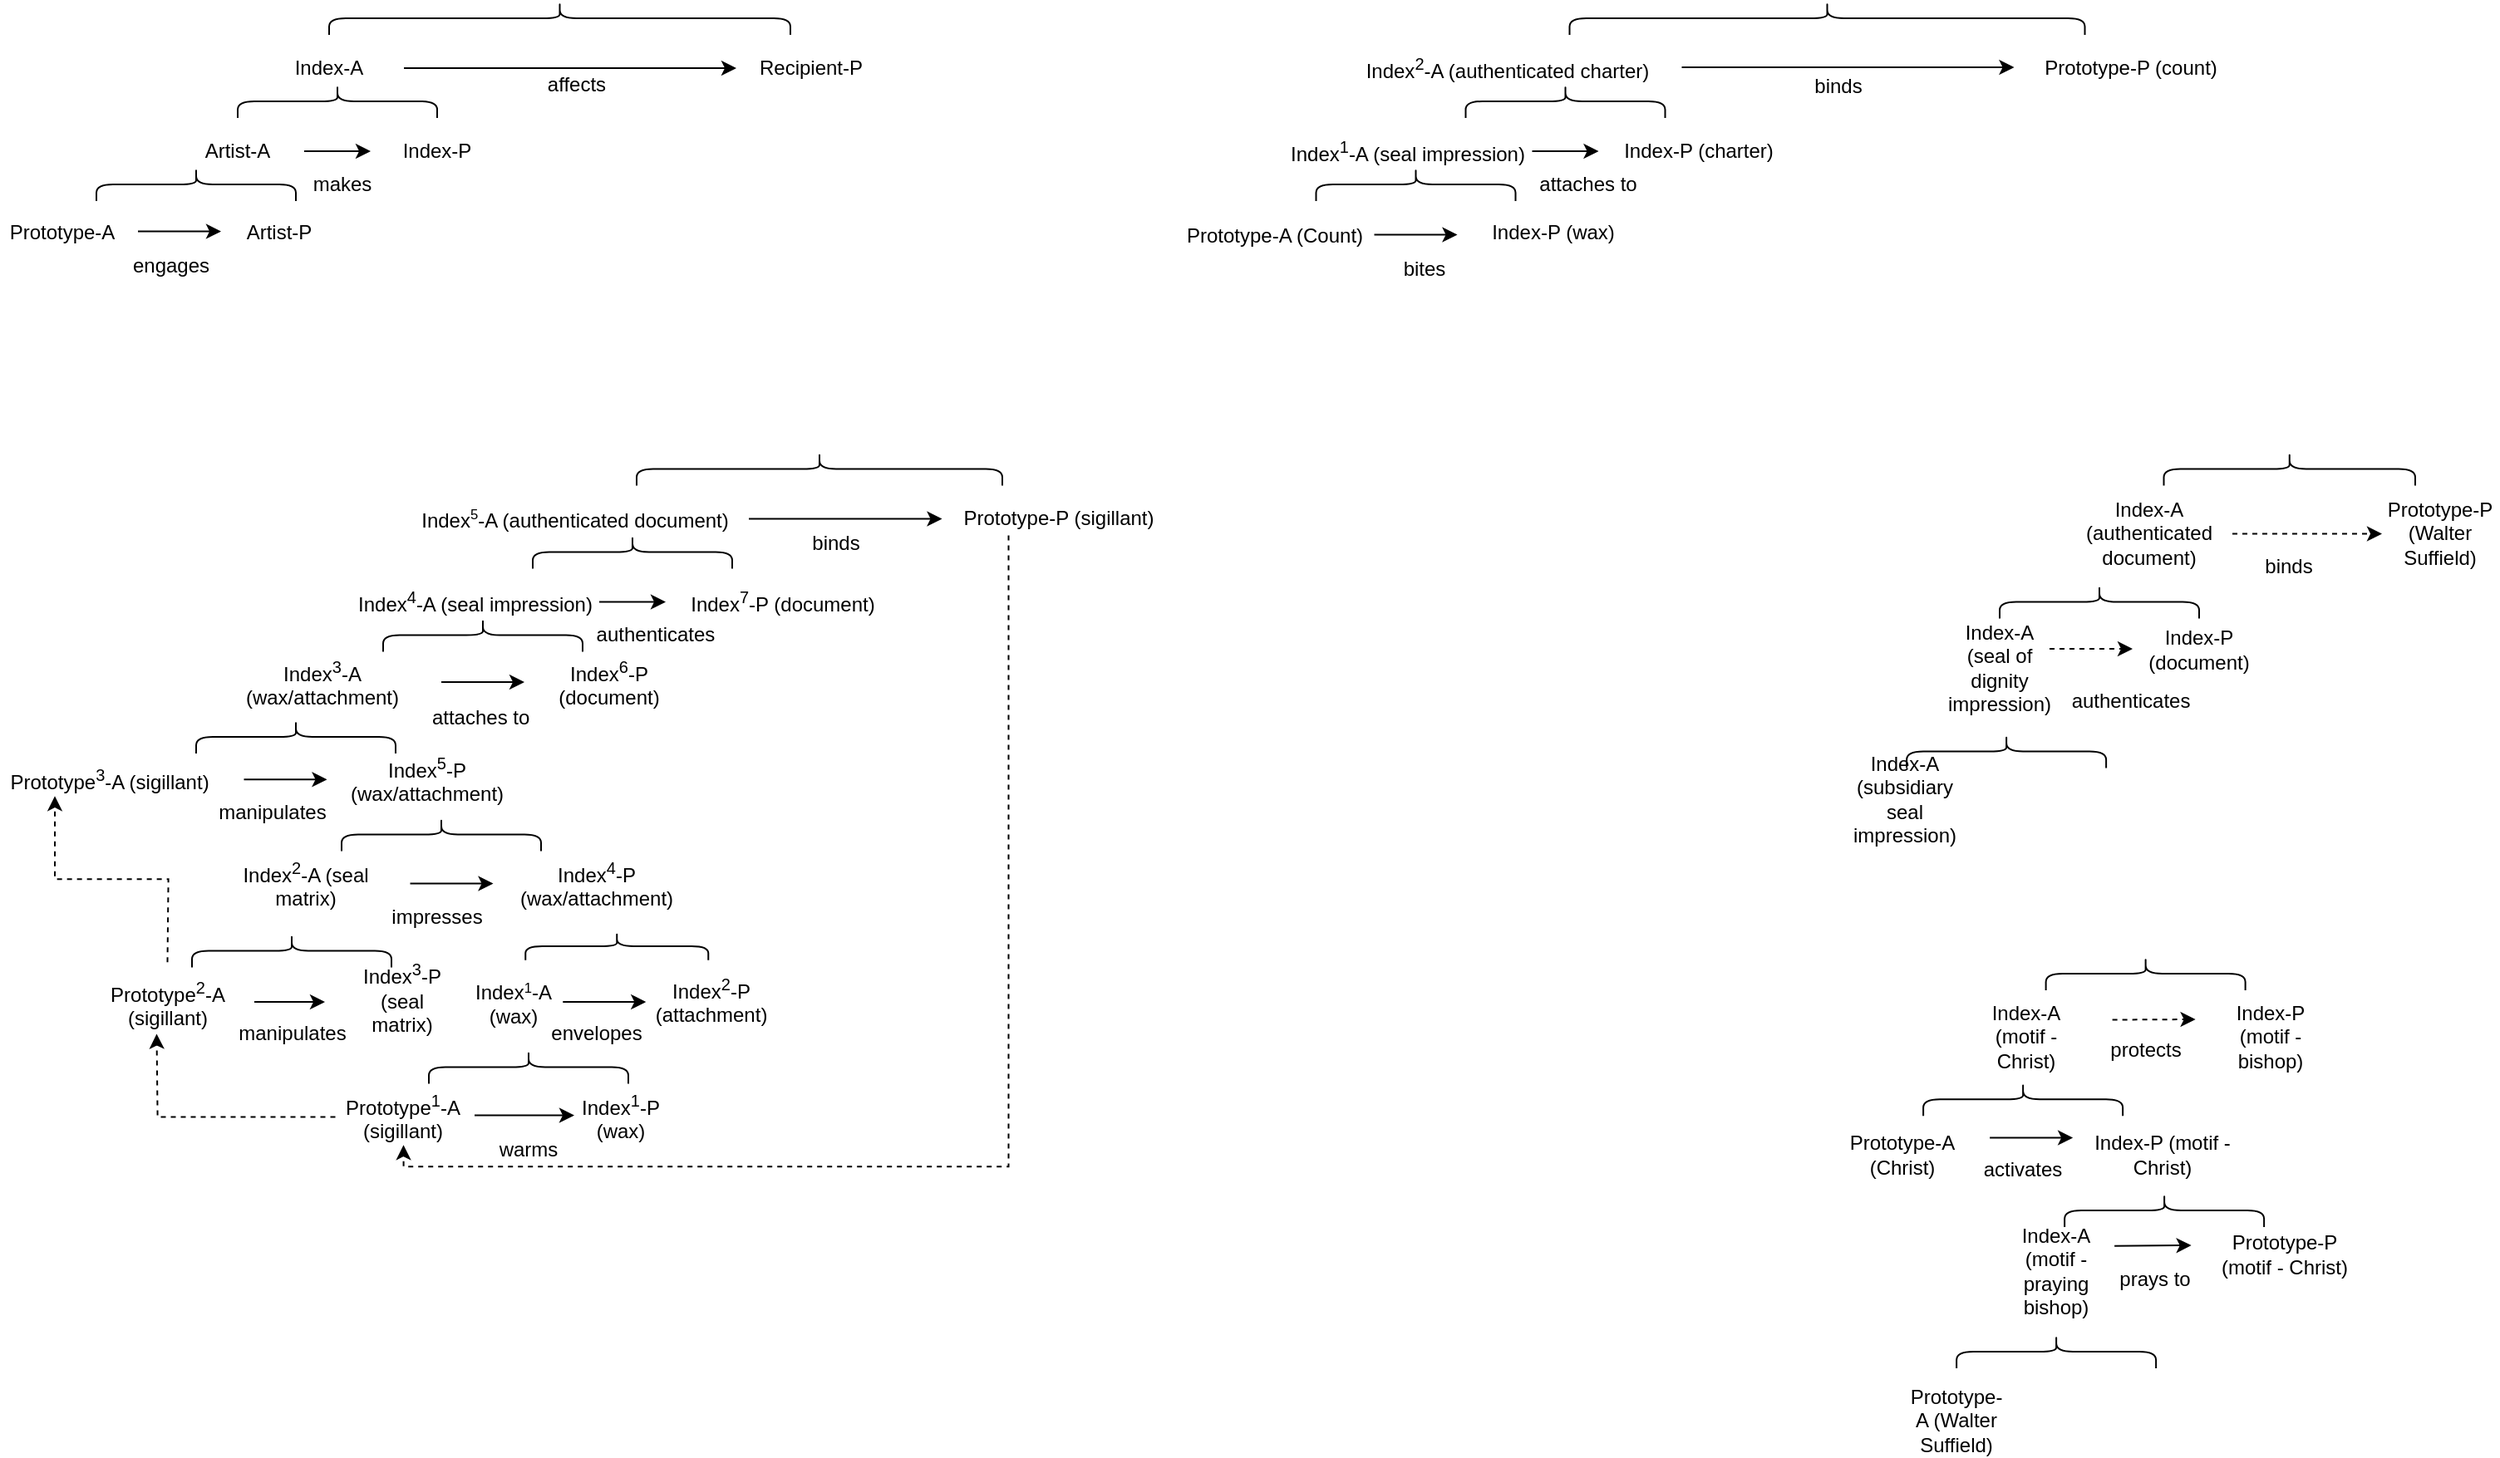 <mxfile version="14.1.1" type="github">
  <diagram id="dvHxiIB0Y7OkVScomW_D" name="Page-1">
    <mxGraphModel dx="946" dy="614" grid="1" gridSize="10" guides="1" tooltips="1" connect="1" arrows="1" fold="1" page="1" pageScale="1" pageWidth="1654" pageHeight="1169" math="0" shadow="0">
      <root>
        <mxCell id="0" />
        <mxCell id="1" parent="0" />
        <mxCell id="ZC2ZCOioa6piEP0aAPeQ-1" value="" style="shape=curlyBracket;whiteSpace=wrap;html=1;rounded=1;rotation=90;" vertex="1" parent="1">
          <mxGeometry x="373.75" y="-68.75" width="20" height="277.5" as="geometry" />
        </mxCell>
        <mxCell id="ZC2ZCOioa6piEP0aAPeQ-2" value="Index-A" style="text;html=1;strokeColor=none;fillColor=none;align=center;verticalAlign=middle;whiteSpace=wrap;rounded=0;" vertex="1" parent="1">
          <mxGeometry x="210" y="90" width="70" height="20" as="geometry" />
        </mxCell>
        <mxCell id="ZC2ZCOioa6piEP0aAPeQ-3" value="Recipient-P" style="text;html=1;strokeColor=none;fillColor=none;align=center;verticalAlign=middle;whiteSpace=wrap;rounded=0;" vertex="1" parent="1">
          <mxGeometry x="490" y="90" width="90" height="20" as="geometry" />
        </mxCell>
        <mxCell id="ZC2ZCOioa6piEP0aAPeQ-4" value="" style="shape=curlyBracket;whiteSpace=wrap;html=1;rounded=1;rotation=90;" vertex="1" parent="1">
          <mxGeometry x="240" y="60" width="20" height="120" as="geometry" />
        </mxCell>
        <mxCell id="ZC2ZCOioa6piEP0aAPeQ-5" value="Artist-A" style="text;html=1;strokeColor=none;fillColor=none;align=center;verticalAlign=middle;whiteSpace=wrap;rounded=0;" vertex="1" parent="1">
          <mxGeometry x="155" y="140" width="70" height="20" as="geometry" />
        </mxCell>
        <mxCell id="ZC2ZCOioa6piEP0aAPeQ-6" value="Index-P" style="text;html=1;strokeColor=none;fillColor=none;align=center;verticalAlign=middle;whiteSpace=wrap;rounded=0;" vertex="1" parent="1">
          <mxGeometry x="280" y="140" width="60" height="20" as="geometry" />
        </mxCell>
        <mxCell id="ZC2ZCOioa6piEP0aAPeQ-7" value="" style="shape=curlyBracket;whiteSpace=wrap;html=1;rounded=1;rotation=90;" vertex="1" parent="1">
          <mxGeometry x="155" y="110" width="20" height="120" as="geometry" />
        </mxCell>
        <mxCell id="ZC2ZCOioa6piEP0aAPeQ-8" value="Prototype-A" style="text;html=1;strokeColor=none;fillColor=none;align=center;verticalAlign=middle;whiteSpace=wrap;rounded=0;" vertex="1" parent="1">
          <mxGeometry x="47.5" y="188.75" width="72.5" height="20" as="geometry" />
        </mxCell>
        <mxCell id="ZC2ZCOioa6piEP0aAPeQ-9" value="Artist-P" style="text;html=1;strokeColor=none;fillColor=none;align=center;verticalAlign=middle;whiteSpace=wrap;rounded=0;" vertex="1" parent="1">
          <mxGeometry x="190" y="188.75" width="50" height="20" as="geometry" />
        </mxCell>
        <mxCell id="ZC2ZCOioa6piEP0aAPeQ-12" value="" style="endArrow=classic;html=1;" edge="1" parent="1">
          <mxGeometry width="50" height="50" relative="1" as="geometry">
            <mxPoint x="230" y="150" as="sourcePoint" />
            <mxPoint x="270" y="150" as="targetPoint" />
          </mxGeometry>
        </mxCell>
        <mxCell id="ZC2ZCOioa6piEP0aAPeQ-13" value="" style="endArrow=classic;html=1;" edge="1" parent="1">
          <mxGeometry width="50" height="50" relative="1" as="geometry">
            <mxPoint x="130" y="198.25" as="sourcePoint" />
            <mxPoint x="180" y="198.25" as="targetPoint" />
            <Array as="points">
              <mxPoint x="140" y="198.25" />
            </Array>
          </mxGeometry>
        </mxCell>
        <mxCell id="ZC2ZCOioa6piEP0aAPeQ-14" value="" style="endArrow=classic;html=1;" edge="1" parent="1">
          <mxGeometry width="50" height="50" relative="1" as="geometry">
            <mxPoint x="290" y="100" as="sourcePoint" />
            <mxPoint x="490" y="100" as="targetPoint" />
          </mxGeometry>
        </mxCell>
        <mxCell id="ZC2ZCOioa6piEP0aAPeQ-45" value="" style="shape=curlyBracket;whiteSpace=wrap;html=1;rounded=1;rotation=90;" vertex="1" parent="1">
          <mxGeometry x="1136.25" y="-85" width="20" height="310" as="geometry" />
        </mxCell>
        <mxCell id="ZC2ZCOioa6piEP0aAPeQ-46" value="Index&lt;sup&gt;2&lt;/sup&gt;-A (authenticated charter)" style="text;html=1;strokeColor=none;fillColor=none;align=center;verticalAlign=middle;whiteSpace=wrap;rounded=0;" vertex="1" parent="1">
          <mxGeometry x="858.75" y="90" width="190" height="20" as="geometry" />
        </mxCell>
        <mxCell id="ZC2ZCOioa6piEP0aAPeQ-47" value="Prototype-P (count)" style="text;html=1;strokeColor=none;fillColor=none;align=center;verticalAlign=middle;whiteSpace=wrap;rounded=0;" vertex="1" parent="1">
          <mxGeometry x="1258.75" y="90" width="140" height="20" as="geometry" />
        </mxCell>
        <mxCell id="ZC2ZCOioa6piEP0aAPeQ-48" value="" style="shape=curlyBracket;whiteSpace=wrap;html=1;rounded=1;rotation=90;" vertex="1" parent="1">
          <mxGeometry x="978.75" y="60" width="20" height="120" as="geometry" />
        </mxCell>
        <mxCell id="ZC2ZCOioa6piEP0aAPeQ-49" value="Index-P (charter)" style="text;html=1;strokeColor=none;fillColor=none;align=center;verticalAlign=middle;whiteSpace=wrap;rounded=0;" vertex="1" parent="1">
          <mxGeometry x="1018.75" y="140" width="100" height="20" as="geometry" />
        </mxCell>
        <mxCell id="ZC2ZCOioa6piEP0aAPeQ-50" value="" style="shape=curlyBracket;whiteSpace=wrap;html=1;rounded=1;rotation=90;" vertex="1" parent="1">
          <mxGeometry x="888.75" y="110" width="20" height="120" as="geometry" />
        </mxCell>
        <mxCell id="ZC2ZCOioa6piEP0aAPeQ-51" value="Index-P (wax)" style="text;html=1;strokeColor=none;fillColor=none;align=center;verticalAlign=middle;whiteSpace=wrap;rounded=0;" vertex="1" parent="1">
          <mxGeometry x="933.75" y="188.75" width="95" height="20" as="geometry" />
        </mxCell>
        <mxCell id="ZC2ZCOioa6piEP0aAPeQ-53" value="" style="endArrow=classic;html=1;" edge="1" parent="1">
          <mxGeometry width="50" height="50" relative="1" as="geometry">
            <mxPoint x="968.75" y="150" as="sourcePoint" />
            <mxPoint x="1008.75" y="150" as="targetPoint" />
          </mxGeometry>
        </mxCell>
        <mxCell id="ZC2ZCOioa6piEP0aAPeQ-54" value="" style="endArrow=classic;html=1;" edge="1" parent="1">
          <mxGeometry width="50" height="50" relative="1" as="geometry">
            <mxPoint x="873.75" y="200.25" as="sourcePoint" />
            <mxPoint x="923.75" y="200.25" as="targetPoint" />
            <Array as="points">
              <mxPoint x="883.75" y="200.25" />
            </Array>
          </mxGeometry>
        </mxCell>
        <mxCell id="ZC2ZCOioa6piEP0aAPeQ-55" value="" style="endArrow=classic;html=1;" edge="1" parent="1">
          <mxGeometry width="50" height="50" relative="1" as="geometry">
            <mxPoint x="1058.75" y="99.5" as="sourcePoint" />
            <mxPoint x="1258.75" y="99.5" as="targetPoint" />
          </mxGeometry>
        </mxCell>
        <mxCell id="ZC2ZCOioa6piEP0aAPeQ-56" value="binds" style="text;html=1;strokeColor=none;fillColor=none;align=center;verticalAlign=middle;whiteSpace=wrap;rounded=0;" vertex="1" parent="1">
          <mxGeometry x="1132.5" y="101.25" width="40" height="20" as="geometry" />
        </mxCell>
        <mxCell id="ZC2ZCOioa6piEP0aAPeQ-57" value="Index&lt;sup&gt;1&lt;/sup&gt;-A (seal impression)" style="text;html=1;strokeColor=none;fillColor=none;align=center;verticalAlign=middle;whiteSpace=wrap;rounded=0;" vertex="1" parent="1">
          <mxGeometry x="818.75" y="140" width="150" height="20" as="geometry" />
        </mxCell>
        <mxCell id="ZC2ZCOioa6piEP0aAPeQ-58" value="Prototype-A (Count)" style="text;html=1;strokeColor=none;fillColor=none;align=center;verticalAlign=middle;whiteSpace=wrap;rounded=0;" vertex="1" parent="1">
          <mxGeometry x="758.75" y="191.25" width="110" height="20" as="geometry" />
        </mxCell>
        <mxCell id="ZC2ZCOioa6piEP0aAPeQ-60" value="attaches to" style="text;html=1;strokeColor=none;fillColor=none;align=center;verticalAlign=middle;whiteSpace=wrap;rounded=0;" vertex="1" parent="1">
          <mxGeometry x="963.75" y="160" width="76.5" height="20" as="geometry" />
        </mxCell>
        <mxCell id="ZC2ZCOioa6piEP0aAPeQ-61" value="bites" style="text;html=1;strokeColor=none;fillColor=none;align=center;verticalAlign=middle;whiteSpace=wrap;rounded=0;" vertex="1" parent="1">
          <mxGeometry x="883.75" y="211.25" width="40" height="20" as="geometry" />
        </mxCell>
        <mxCell id="ZC2ZCOioa6piEP0aAPeQ-63" value="engages" style="text;html=1;strokeColor=none;fillColor=none;align=center;verticalAlign=middle;whiteSpace=wrap;rounded=0;" vertex="1" parent="1">
          <mxGeometry x="130" y="208.75" width="40" height="20" as="geometry" />
        </mxCell>
        <mxCell id="ZC2ZCOioa6piEP0aAPeQ-64" value="makes" style="text;html=1;strokeColor=none;fillColor=none;align=center;verticalAlign=middle;whiteSpace=wrap;rounded=0;" vertex="1" parent="1">
          <mxGeometry x="232.5" y="160" width="40" height="20" as="geometry" />
        </mxCell>
        <mxCell id="ZC2ZCOioa6piEP0aAPeQ-66" value="affects" style="text;html=1;strokeColor=none;fillColor=none;align=center;verticalAlign=middle;whiteSpace=wrap;rounded=0;" vertex="1" parent="1">
          <mxGeometry x="373.75" y="100" width="40" height="20" as="geometry" />
        </mxCell>
        <mxCell id="ZC2ZCOioa6piEP0aAPeQ-67" value="" style="shape=curlyBracket;whiteSpace=wrap;html=1;rounded=1;rotation=90;" vertex="1" parent="1">
          <mxGeometry x="530" y="231.25" width="20" height="220" as="geometry" />
        </mxCell>
        <mxCell id="ZC2ZCOioa6piEP0aAPeQ-68" value="Index&lt;span style=&quot;font-size: 10px&quot;&gt;&lt;sup&gt;5&lt;/sup&gt;&lt;/span&gt;-A (authenticated document)" style="text;html=1;strokeColor=none;fillColor=none;align=center;verticalAlign=middle;whiteSpace=wrap;rounded=0;" vertex="1" parent="1">
          <mxGeometry x="297.5" y="361.25" width="190" height="20" as="geometry" />
        </mxCell>
        <mxCell id="ZC2ZCOioa6piEP0aAPeQ-146" style="edgeStyle=orthogonalEdgeStyle;rounded=0;orthogonalLoop=1;jettySize=auto;html=1;dashed=1;" edge="1" parent="1" source="ZC2ZCOioa6piEP0aAPeQ-69">
          <mxGeometry relative="1" as="geometry">
            <mxPoint x="289.75" y="748.12" as="targetPoint" />
            <Array as="points">
              <mxPoint x="653.75" y="761.12" />
              <mxPoint x="289.75" y="761.12" />
            </Array>
          </mxGeometry>
        </mxCell>
        <mxCell id="ZC2ZCOioa6piEP0aAPeQ-69" value="Prototype-P (sigillant)" style="text;html=1;strokeColor=none;fillColor=none;align=center;verticalAlign=middle;whiteSpace=wrap;rounded=0;" vertex="1" parent="1">
          <mxGeometry x="613.75" y="361.25" width="140" height="20" as="geometry" />
        </mxCell>
        <mxCell id="ZC2ZCOioa6piEP0aAPeQ-70" value="" style="shape=curlyBracket;whiteSpace=wrap;html=1;rounded=1;rotation=90;" vertex="1" parent="1">
          <mxGeometry x="417.5" y="331.25" width="20" height="120" as="geometry" />
        </mxCell>
        <mxCell id="ZC2ZCOioa6piEP0aAPeQ-71" value="Index&lt;sup&gt;7&lt;/sup&gt;-P (document)" style="text;html=1;strokeColor=none;fillColor=none;align=center;verticalAlign=middle;whiteSpace=wrap;rounded=0;" vertex="1" parent="1">
          <mxGeometry x="457.5" y="411.25" width="120" height="20" as="geometry" />
        </mxCell>
        <mxCell id="ZC2ZCOioa6piEP0aAPeQ-72" value="" style="shape=curlyBracket;whiteSpace=wrap;html=1;rounded=1;rotation=90;" vertex="1" parent="1">
          <mxGeometry x="327.5" y="381.25" width="20" height="120" as="geometry" />
        </mxCell>
        <mxCell id="ZC2ZCOioa6piEP0aAPeQ-73" value="Index&lt;sup&gt;6&lt;/sup&gt;-P (document)" style="text;html=1;strokeColor=none;fillColor=none;align=center;verticalAlign=middle;whiteSpace=wrap;rounded=0;" vertex="1" parent="1">
          <mxGeometry x="372.5" y="460" width="81.25" height="20" as="geometry" />
        </mxCell>
        <mxCell id="ZC2ZCOioa6piEP0aAPeQ-74" value="" style="endArrow=classic;html=1;" edge="1" parent="1">
          <mxGeometry width="50" height="50" relative="1" as="geometry">
            <mxPoint x="407.5" y="421.25" as="sourcePoint" />
            <mxPoint x="447.5" y="421.25" as="targetPoint" />
          </mxGeometry>
        </mxCell>
        <mxCell id="ZC2ZCOioa6piEP0aAPeQ-75" value="" style="endArrow=classic;html=1;" edge="1" parent="1">
          <mxGeometry width="50" height="50" relative="1" as="geometry">
            <mxPoint x="312.5" y="469.5" as="sourcePoint" />
            <mxPoint x="362.5" y="469.5" as="targetPoint" />
            <Array as="points">
              <mxPoint x="322.5" y="469.5" />
            </Array>
          </mxGeometry>
        </mxCell>
        <mxCell id="ZC2ZCOioa6piEP0aAPeQ-76" value="" style="endArrow=classic;html=1;" edge="1" parent="1">
          <mxGeometry width="50" height="50" relative="1" as="geometry">
            <mxPoint x="497.5" y="371.25" as="sourcePoint" />
            <mxPoint x="613.75" y="371.25" as="targetPoint" />
          </mxGeometry>
        </mxCell>
        <mxCell id="ZC2ZCOioa6piEP0aAPeQ-77" value="binds" style="text;html=1;strokeColor=none;fillColor=none;align=center;verticalAlign=middle;whiteSpace=wrap;rounded=0;" vertex="1" parent="1">
          <mxGeometry x="530" y="376.25" width="40" height="20" as="geometry" />
        </mxCell>
        <mxCell id="ZC2ZCOioa6piEP0aAPeQ-78" value="Index&lt;sup&gt;4&lt;/sup&gt;-A (seal impression)" style="text;html=1;strokeColor=none;fillColor=none;align=center;verticalAlign=middle;whiteSpace=wrap;rounded=0;" vertex="1" parent="1">
          <mxGeometry x="257.5" y="411.25" width="150" height="20" as="geometry" />
        </mxCell>
        <mxCell id="ZC2ZCOioa6piEP0aAPeQ-79" value="Index&lt;sup&gt;3&lt;/sup&gt;-A (wax/attachment)" style="text;html=1;strokeColor=none;fillColor=none;align=center;verticalAlign=middle;whiteSpace=wrap;rounded=0;" vertex="1" parent="1">
          <mxGeometry x="173.75" y="460" width="133.75" height="20" as="geometry" />
        </mxCell>
        <mxCell id="ZC2ZCOioa6piEP0aAPeQ-80" value="authenticates" style="text;html=1;strokeColor=none;fillColor=none;align=center;verticalAlign=middle;whiteSpace=wrap;rounded=0;" vertex="1" parent="1">
          <mxGeometry x="402.5" y="431.25" width="76.5" height="20" as="geometry" />
        </mxCell>
        <mxCell id="ZC2ZCOioa6piEP0aAPeQ-81" value="attaches to&amp;nbsp;" style="text;html=1;strokeColor=none;fillColor=none;align=center;verticalAlign=middle;whiteSpace=wrap;rounded=0;" vertex="1" parent="1">
          <mxGeometry x="302.5" y="481.25" width="70" height="20" as="geometry" />
        </mxCell>
        <mxCell id="ZC2ZCOioa6piEP0aAPeQ-84" value="" style="shape=curlyBracket;whiteSpace=wrap;html=1;rounded=1;rotation=90;" vertex="1" parent="1">
          <mxGeometry x="212.5" y="571.25" width="20" height="120" as="geometry" />
        </mxCell>
        <mxCell id="ZC2ZCOioa6piEP0aAPeQ-86" value="" style="shape=curlyBracket;whiteSpace=wrap;html=1;rounded=1;rotation=90;" vertex="1" parent="1">
          <mxGeometry x="409.69" y="573.44" width="16.88" height="110" as="geometry" />
        </mxCell>
        <mxCell id="ZC2ZCOioa6piEP0aAPeQ-91" style="edgeStyle=orthogonalEdgeStyle;rounded=0;orthogonalLoop=1;jettySize=auto;html=1;exitX=0.5;exitY=1;exitDx=0;exitDy=0;" edge="1" parent="1">
          <mxGeometry relative="1" as="geometry">
            <mxPoint x="230" y="635" as="sourcePoint" />
            <mxPoint x="230" y="635" as="targetPoint" />
          </mxGeometry>
        </mxCell>
        <mxCell id="ZC2ZCOioa6piEP0aAPeQ-92" value="Index&lt;sup&gt;2&lt;/sup&gt;-P (attachment)" style="text;html=1;strokeColor=none;fillColor=none;align=center;verticalAlign=middle;whiteSpace=wrap;rounded=0;" vertex="1" parent="1">
          <mxGeometry x="445" y="651.25" width="60" height="20" as="geometry" />
        </mxCell>
        <mxCell id="ZC2ZCOioa6piEP0aAPeQ-93" value="Index&lt;span style=&quot;font-size: 10px&quot;&gt;&lt;sup&gt;1&lt;/sup&gt;&lt;/span&gt;-A (wax)" style="text;html=1;strokeColor=none;fillColor=none;align=center;verticalAlign=middle;whiteSpace=wrap;rounded=0;" vertex="1" parent="1">
          <mxGeometry x="325.63" y="652.5" width="60" height="20" as="geometry" />
        </mxCell>
        <mxCell id="ZC2ZCOioa6piEP0aAPeQ-94" value="" style="endArrow=classic;html=1;" edge="1" parent="1">
          <mxGeometry width="50" height="50" relative="1" as="geometry">
            <mxPoint x="385.63" y="662" as="sourcePoint" />
            <mxPoint x="435.63" y="662" as="targetPoint" />
          </mxGeometry>
        </mxCell>
        <mxCell id="ZC2ZCOioa6piEP0aAPeQ-96" value="envelopes" style="text;html=1;strokeColor=none;fillColor=none;align=center;verticalAlign=middle;whiteSpace=wrap;rounded=0;" vertex="1" parent="1">
          <mxGeometry x="385.63" y="671.25" width="40" height="20" as="geometry" />
        </mxCell>
        <mxCell id="ZC2ZCOioa6piEP0aAPeQ-145" style="edgeStyle=orthogonalEdgeStyle;rounded=0;orthogonalLoop=1;jettySize=auto;html=1;entryX=0.25;entryY=1;entryDx=0;entryDy=0;dashed=1;" edge="1" parent="1" target="ZC2ZCOioa6piEP0aAPeQ-135">
          <mxGeometry relative="1" as="geometry">
            <mxPoint x="147.75" y="638.12" as="sourcePoint" />
          </mxGeometry>
        </mxCell>
        <mxCell id="ZC2ZCOioa6piEP0aAPeQ-97" value="Prototype&lt;sup&gt;2&lt;/sup&gt;-A (sigillant)" style="text;html=1;strokeColor=none;fillColor=none;align=center;verticalAlign=middle;whiteSpace=wrap;rounded=0;" vertex="1" parent="1">
          <mxGeometry x="103.75" y="652.5" width="87.5" height="20" as="geometry" />
        </mxCell>
        <mxCell id="ZC2ZCOioa6piEP0aAPeQ-98" value="Index&lt;sup&gt;3&lt;/sup&gt;-P (seal matrix)" style="text;html=1;strokeColor=none;fillColor=none;align=center;verticalAlign=middle;whiteSpace=wrap;rounded=0;" vertex="1" parent="1">
          <mxGeometry x="256.25" y="648.12" width="66.25" height="24.38" as="geometry" />
        </mxCell>
        <mxCell id="ZC2ZCOioa6piEP0aAPeQ-99" value="" style="endArrow=classic;html=1;" edge="1" parent="1">
          <mxGeometry width="50" height="50" relative="1" as="geometry">
            <mxPoint x="200" y="662" as="sourcePoint" />
            <mxPoint x="242.5" y="662" as="targetPoint" />
          </mxGeometry>
        </mxCell>
        <mxCell id="ZC2ZCOioa6piEP0aAPeQ-100" value="manipulates" style="text;html=1;strokeColor=none;fillColor=none;align=center;verticalAlign=middle;whiteSpace=wrap;rounded=0;" vertex="1" parent="1">
          <mxGeometry x="202.5" y="671.25" width="40" height="20" as="geometry" />
        </mxCell>
        <mxCell id="ZC2ZCOioa6piEP0aAPeQ-106" value="" style="shape=curlyBracket;whiteSpace=wrap;html=1;rounded=1;rotation=90;" vertex="1" parent="1">
          <mxGeometry x="215" y="442.5" width="20" height="120" as="geometry" />
        </mxCell>
        <mxCell id="ZC2ZCOioa6piEP0aAPeQ-107" value="Index&lt;sup&gt;2&lt;/sup&gt;-A (seal matrix)" style="text;html=1;strokeColor=none;fillColor=none;align=center;verticalAlign=middle;whiteSpace=wrap;rounded=0;" vertex="1" parent="1">
          <mxGeometry x="191.25" y="581.25" width="80" height="20" as="geometry" />
        </mxCell>
        <mxCell id="ZC2ZCOioa6piEP0aAPeQ-109" value="" style="endArrow=classic;html=1;" edge="1" parent="1">
          <mxGeometry width="50" height="50" relative="1" as="geometry">
            <mxPoint x="293.75" y="590.75" as="sourcePoint" />
            <mxPoint x="343.75" y="590.75" as="targetPoint" />
          </mxGeometry>
        </mxCell>
        <mxCell id="ZC2ZCOioa6piEP0aAPeQ-110" value="impresses" style="text;html=1;strokeColor=none;fillColor=none;align=center;verticalAlign=middle;whiteSpace=wrap;rounded=0;" vertex="1" parent="1">
          <mxGeometry x="290" y="601.25" width="40" height="20" as="geometry" />
        </mxCell>
        <mxCell id="ZC2ZCOioa6piEP0aAPeQ-113" value="" style="shape=curlyBracket;whiteSpace=wrap;html=1;rounded=1;rotation=90;" vertex="1" parent="1">
          <mxGeometry x="355" y="641.25" width="20" height="120" as="geometry" />
        </mxCell>
        <mxCell id="ZC2ZCOioa6piEP0aAPeQ-132" style="edgeStyle=orthogonalEdgeStyle;rounded=0;orthogonalLoop=1;jettySize=auto;html=1;dashed=1;" edge="1" parent="1" source="ZC2ZCOioa6piEP0aAPeQ-126">
          <mxGeometry relative="1" as="geometry">
            <mxPoint x="141.25" y="681.25" as="targetPoint" />
          </mxGeometry>
        </mxCell>
        <mxCell id="ZC2ZCOioa6piEP0aAPeQ-126" value="Prototype&lt;sup&gt;1&lt;/sup&gt;-A (sigillant)" style="text;html=1;strokeColor=none;fillColor=none;align=center;verticalAlign=middle;whiteSpace=wrap;rounded=0;" vertex="1" parent="1">
          <mxGeometry x="248.75" y="721.25" width="81.25" height="20" as="geometry" />
        </mxCell>
        <mxCell id="ZC2ZCOioa6piEP0aAPeQ-127" value="" style="endArrow=classic;html=1;" edge="1" parent="1">
          <mxGeometry width="50" height="50" relative="1" as="geometry">
            <mxPoint x="332.5" y="730.25" as="sourcePoint" />
            <mxPoint x="392.5" y="730.25" as="targetPoint" />
          </mxGeometry>
        </mxCell>
        <mxCell id="ZC2ZCOioa6piEP0aAPeQ-128" value="warms" style="text;html=1;strokeColor=none;fillColor=none;align=center;verticalAlign=middle;whiteSpace=wrap;rounded=0;" vertex="1" parent="1">
          <mxGeometry x="345" y="741.25" width="40" height="20" as="geometry" />
        </mxCell>
        <mxCell id="ZC2ZCOioa6piEP0aAPeQ-133" value="Index&lt;sup&gt;1&lt;/sup&gt;-P (wax)" style="text;html=1;strokeColor=none;fillColor=none;align=center;verticalAlign=middle;whiteSpace=wrap;rounded=0;" vertex="1" parent="1">
          <mxGeometry x="395.63" y="721.25" width="49.37" height="20" as="geometry" />
        </mxCell>
        <mxCell id="ZC2ZCOioa6piEP0aAPeQ-134" value="" style="shape=curlyBracket;whiteSpace=wrap;html=1;rounded=1;rotation=90;" vertex="1" parent="1">
          <mxGeometry x="302.5" y="501.25" width="20" height="120" as="geometry" />
        </mxCell>
        <mxCell id="ZC2ZCOioa6piEP0aAPeQ-135" value="Prototype&lt;sup&gt;3&lt;/sup&gt;-A (sigillant)" style="text;html=1;strokeColor=none;fillColor=none;align=center;verticalAlign=middle;whiteSpace=wrap;rounded=0;" vertex="1" parent="1">
          <mxGeometry x="47.5" y="518.12" width="130" height="20" as="geometry" />
        </mxCell>
        <mxCell id="ZC2ZCOioa6piEP0aAPeQ-137" value="" style="endArrow=classic;html=1;" edge="1" parent="1">
          <mxGeometry width="50" height="50" relative="1" as="geometry">
            <mxPoint x="193.75" y="528.12" as="sourcePoint" />
            <mxPoint x="243.75" y="528.12" as="targetPoint" />
          </mxGeometry>
        </mxCell>
        <mxCell id="ZC2ZCOioa6piEP0aAPeQ-138" value="Index&lt;sup&gt;5&lt;/sup&gt;-P (wax/attachment)" style="text;html=1;strokeColor=none;fillColor=none;align=center;verticalAlign=middle;whiteSpace=wrap;rounded=0;" vertex="1" parent="1">
          <mxGeometry x="271.25" y="518.12" width="66.25" height="20" as="geometry" />
        </mxCell>
        <mxCell id="ZC2ZCOioa6piEP0aAPeQ-139" value="manipulates" style="text;html=1;strokeColor=none;fillColor=none;align=center;verticalAlign=middle;whiteSpace=wrap;rounded=0;" vertex="1" parent="1">
          <mxGeometry x="191.25" y="538.12" width="40" height="20" as="geometry" />
        </mxCell>
        <mxCell id="ZC2ZCOioa6piEP0aAPeQ-140" value="Index&lt;sup&gt;4&lt;/sup&gt;-P (wax/attachment)" style="text;html=1;strokeColor=none;fillColor=none;align=center;verticalAlign=middle;whiteSpace=wrap;rounded=0;" vertex="1" parent="1">
          <mxGeometry x="385.63" y="581.25" width="40" height="20" as="geometry" />
        </mxCell>
        <mxCell id="ZC2ZCOioa6piEP0aAPeQ-142" style="edgeStyle=orthogonalEdgeStyle;shape=arrow;rounded=0;orthogonalLoop=1;jettySize=auto;html=1;exitX=0.5;exitY=1;exitDx=0;exitDy=0;" edge="1" parent="1" source="ZC2ZCOioa6piEP0aAPeQ-139" target="ZC2ZCOioa6piEP0aAPeQ-139">
          <mxGeometry relative="1" as="geometry" />
        </mxCell>
        <mxCell id="ZC2ZCOioa6piEP0aAPeQ-148" value="" style="shape=curlyBracket;whiteSpace=wrap;html=1;rounded=1;rotation=90;" vertex="1" parent="1">
          <mxGeometry x="1414.38" y="265.63" width="20" height="151.25" as="geometry" />
        </mxCell>
        <mxCell id="ZC2ZCOioa6piEP0aAPeQ-149" value="Index-A (authenticated document)" style="text;html=1;strokeColor=none;fillColor=none;align=center;verticalAlign=middle;whiteSpace=wrap;rounded=0;" vertex="1" parent="1">
          <mxGeometry x="1320" y="370" width="40" height="20" as="geometry" />
        </mxCell>
        <mxCell id="ZC2ZCOioa6piEP0aAPeQ-150" value="Prototype-P (Walter Suffield)" style="text;html=1;strokeColor=none;fillColor=none;align=center;verticalAlign=middle;whiteSpace=wrap;rounded=0;" vertex="1" parent="1">
          <mxGeometry x="1480" y="370" width="70" height="20" as="geometry" />
        </mxCell>
        <mxCell id="ZC2ZCOioa6piEP0aAPeQ-153" value="" style="endArrow=classic;html=1;dashed=1;" edge="1" parent="1">
          <mxGeometry width="50" height="50" relative="1" as="geometry">
            <mxPoint x="1390" y="380.25" as="sourcePoint" />
            <mxPoint x="1480" y="380.25" as="targetPoint" />
          </mxGeometry>
        </mxCell>
        <mxCell id="ZC2ZCOioa6piEP0aAPeQ-154" value="binds" style="text;html=1;strokeColor=none;fillColor=none;align=center;verticalAlign=middle;whiteSpace=wrap;rounded=0;" vertex="1" parent="1">
          <mxGeometry x="1404.38" y="390" width="40" height="20" as="geometry" />
        </mxCell>
        <mxCell id="ZC2ZCOioa6piEP0aAPeQ-155" value="" style="shape=curlyBracket;whiteSpace=wrap;html=1;rounded=1;rotation=90;" vertex="1" parent="1">
          <mxGeometry x="1300" y="361.25" width="20" height="120" as="geometry" />
        </mxCell>
        <mxCell id="ZC2ZCOioa6piEP0aAPeQ-157" value="Index-P (document)" style="text;html=1;strokeColor=none;fillColor=none;align=center;verticalAlign=middle;whiteSpace=wrap;rounded=0;" vertex="1" parent="1">
          <mxGeometry x="1350" y="440" width="40" height="20" as="geometry" />
        </mxCell>
        <mxCell id="ZC2ZCOioa6piEP0aAPeQ-158" value="Index-A (seal of dignity impression)" style="text;html=1;strokeColor=none;fillColor=none;align=center;verticalAlign=middle;whiteSpace=wrap;rounded=0;" vertex="1" parent="1">
          <mxGeometry x="1230" y="451.25" width="40" height="20" as="geometry" />
        </mxCell>
        <mxCell id="ZC2ZCOioa6piEP0aAPeQ-159" value="" style="shape=curlyBracket;whiteSpace=wrap;html=1;rounded=1;rotation=90;" vertex="1" parent="1">
          <mxGeometry x="1327.81" y="585" width="20" height="120" as="geometry" />
        </mxCell>
        <mxCell id="ZC2ZCOioa6piEP0aAPeQ-160" value="Index-P (motif - bishop)" style="text;html=1;strokeColor=none;fillColor=none;align=center;verticalAlign=middle;whiteSpace=wrap;rounded=0;" vertex="1" parent="1">
          <mxGeometry x="1377.81" y="672.5" width="70" height="20" as="geometry" />
        </mxCell>
        <mxCell id="ZC2ZCOioa6piEP0aAPeQ-161" value="Index-A (motif - Christ)" style="text;html=1;strokeColor=none;fillColor=none;align=center;verticalAlign=middle;whiteSpace=wrap;rounded=0;" vertex="1" parent="1">
          <mxGeometry x="1237.81" y="672.5" width="56.25" height="20" as="geometry" />
        </mxCell>
        <mxCell id="ZC2ZCOioa6piEP0aAPeQ-162" value="" style="endArrow=classic;html=1;dashed=1;" edge="1" parent="1">
          <mxGeometry width="50" height="50" relative="1" as="geometry">
            <mxPoint x="1280" y="449.5" as="sourcePoint" />
            <mxPoint x="1330" y="449.5" as="targetPoint" />
          </mxGeometry>
        </mxCell>
        <mxCell id="ZC2ZCOioa6piEP0aAPeQ-163" value="" style="endArrow=classic;html=1;dashed=1;" edge="1" parent="1">
          <mxGeometry width="50" height="50" relative="1" as="geometry">
            <mxPoint x="1317.81" y="672.75" as="sourcePoint" />
            <mxPoint x="1367.81" y="672.5" as="targetPoint" />
          </mxGeometry>
        </mxCell>
        <mxCell id="ZC2ZCOioa6piEP0aAPeQ-164" value="authenticates" style="text;html=1;strokeColor=none;fillColor=none;align=center;verticalAlign=middle;whiteSpace=wrap;rounded=0;" vertex="1" parent="1">
          <mxGeometry x="1308.75" y="471.25" width="40" height="20" as="geometry" />
        </mxCell>
        <mxCell id="ZC2ZCOioa6piEP0aAPeQ-165" value="protects" style="text;html=1;strokeColor=none;fillColor=none;align=center;verticalAlign=middle;whiteSpace=wrap;rounded=0;" vertex="1" parent="1">
          <mxGeometry x="1317.81" y="680.62" width="40" height="20" as="geometry" />
        </mxCell>
        <mxCell id="ZC2ZCOioa6piEP0aAPeQ-167" value="" style="shape=curlyBracket;whiteSpace=wrap;html=1;rounded=1;rotation=90;" vertex="1" parent="1">
          <mxGeometry x="1339.06" y="727.5" width="20" height="120" as="geometry" />
        </mxCell>
        <mxCell id="ZC2ZCOioa6piEP0aAPeQ-168" value="Prototype-P (motif - Christ)" style="text;html=1;strokeColor=none;fillColor=none;align=center;verticalAlign=middle;whiteSpace=wrap;rounded=0;" vertex="1" parent="1">
          <mxGeometry x="1375.31" y="802.5" width="93.13" height="23.44" as="geometry" />
        </mxCell>
        <mxCell id="ZC2ZCOioa6piEP0aAPeQ-169" value="Index-A (motif - praying bishop)" style="text;html=1;strokeColor=none;fillColor=none;align=center;verticalAlign=middle;whiteSpace=wrap;rounded=0;" vertex="1" parent="1">
          <mxGeometry x="1254.06" y="813.75" width="60" height="20" as="geometry" />
        </mxCell>
        <mxCell id="ZC2ZCOioa6piEP0aAPeQ-171" value="" style="shape=curlyBracket;whiteSpace=wrap;html=1;rounded=1;rotation=90;size=0.5;" vertex="1" parent="1">
          <mxGeometry x="1254.06" y="660.62" width="20" height="120" as="geometry" />
        </mxCell>
        <mxCell id="ZC2ZCOioa6piEP0aAPeQ-172" value="Prototype-A (Christ)" style="text;html=1;strokeColor=none;fillColor=none;align=center;verticalAlign=middle;whiteSpace=wrap;rounded=0;" vertex="1" parent="1">
          <mxGeometry x="1151.56" y="743.75" width="78.75" height="20" as="geometry" />
        </mxCell>
        <mxCell id="ZC2ZCOioa6piEP0aAPeQ-173" value="Index-P (motif - Christ)" style="text;html=1;strokeColor=none;fillColor=none;align=center;verticalAlign=middle;whiteSpace=wrap;rounded=0;" vertex="1" parent="1">
          <mxGeometry x="1302.81" y="743.75" width="90" height="20" as="geometry" />
        </mxCell>
        <mxCell id="ZC2ZCOioa6piEP0aAPeQ-174" value="" style="endArrow=classic;html=1;" edge="1" parent="1">
          <mxGeometry width="50" height="50" relative="1" as="geometry">
            <mxPoint x="1244.06" y="743.75" as="sourcePoint" />
            <mxPoint x="1294.06" y="743.75" as="targetPoint" />
            <Array as="points">
              <mxPoint x="1274.06" y="743.75" />
            </Array>
          </mxGeometry>
        </mxCell>
        <mxCell id="ZC2ZCOioa6piEP0aAPeQ-175" value="activates" style="text;html=1;strokeColor=none;fillColor=none;align=center;verticalAlign=middle;whiteSpace=wrap;rounded=0;" vertex="1" parent="1">
          <mxGeometry x="1244.06" y="752.5" width="40" height="20" as="geometry" />
        </mxCell>
        <mxCell id="ZC2ZCOioa6piEP0aAPeQ-176" value="prays to" style="text;html=1;strokeColor=none;fillColor=none;align=center;verticalAlign=middle;whiteSpace=wrap;rounded=0;" vertex="1" parent="1">
          <mxGeometry x="1317.81" y="819.38" width="51.25" height="20" as="geometry" />
        </mxCell>
        <mxCell id="ZC2ZCOioa6piEP0aAPeQ-177" value="" style="endArrow=classic;html=1;" edge="1" parent="1">
          <mxGeometry width="50" height="50" relative="1" as="geometry">
            <mxPoint x="1319.06" y="808.88" as="sourcePoint" />
            <mxPoint x="1365.31" y="808.5" as="targetPoint" />
          </mxGeometry>
        </mxCell>
        <mxCell id="ZC2ZCOioa6piEP0aAPeQ-179" value="" style="shape=curlyBracket;whiteSpace=wrap;html=1;rounded=1;rotation=90;" vertex="1" parent="1">
          <mxGeometry x="1274.06" y="812.5" width="20" height="120" as="geometry" />
        </mxCell>
        <mxCell id="ZC2ZCOioa6piEP0aAPeQ-180" value="Prototype-A (Walter Suffield)" style="text;html=1;strokeColor=none;fillColor=none;align=center;verticalAlign=middle;whiteSpace=wrap;rounded=0;" vertex="1" parent="1">
          <mxGeometry x="1204.06" y="903.75" width="40" height="20" as="geometry" />
        </mxCell>
        <mxCell id="ZC2ZCOioa6piEP0aAPeQ-181" value="" style="shape=curlyBracket;whiteSpace=wrap;html=1;rounded=1;rotation=90;" vertex="1" parent="1">
          <mxGeometry x="1244.06" y="451.25" width="20" height="120" as="geometry" />
        </mxCell>
        <mxCell id="ZC2ZCOioa6piEP0aAPeQ-182" value="Index-A (subsidiary seal impression)" style="text;html=1;strokeColor=none;fillColor=none;align=center;verticalAlign=middle;whiteSpace=wrap;rounded=0;" vertex="1" parent="1">
          <mxGeometry x="1172.5" y="530" width="40" height="20" as="geometry" />
        </mxCell>
      </root>
    </mxGraphModel>
  </diagram>
</mxfile>
